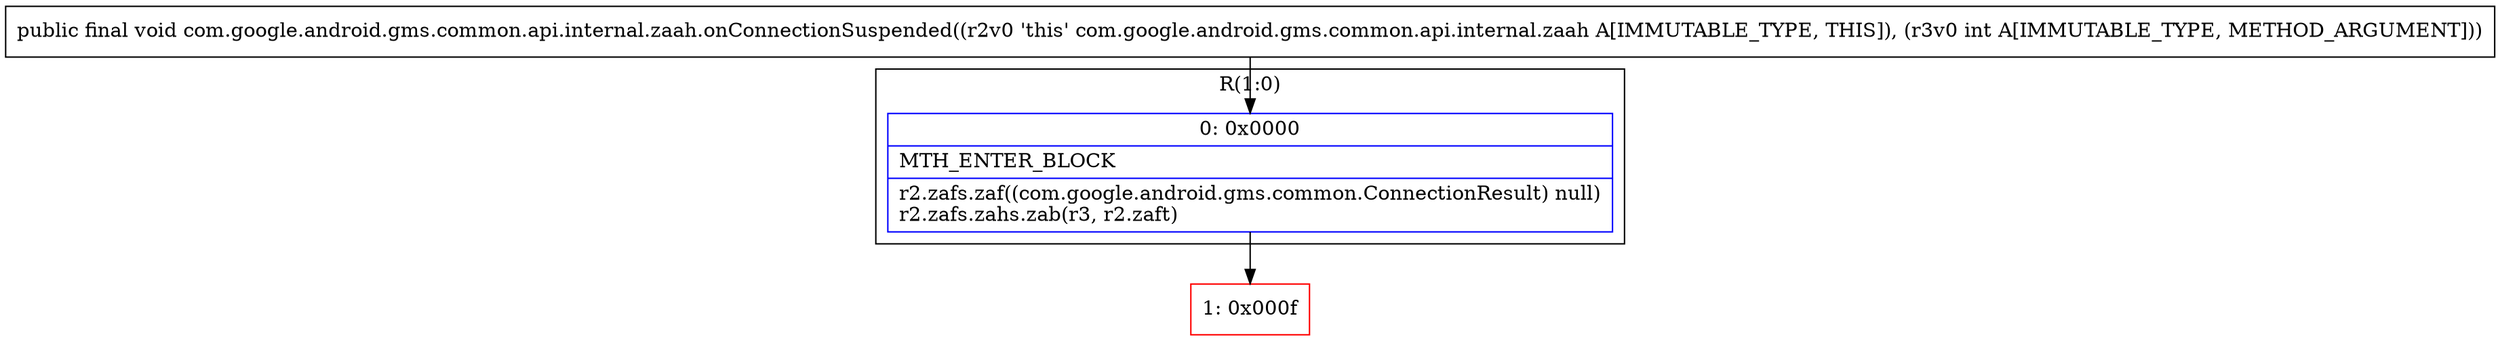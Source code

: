 digraph "CFG forcom.google.android.gms.common.api.internal.zaah.onConnectionSuspended(I)V" {
subgraph cluster_Region_577708888 {
label = "R(1:0)";
node [shape=record,color=blue];
Node_0 [shape=record,label="{0\:\ 0x0000|MTH_ENTER_BLOCK\l|r2.zafs.zaf((com.google.android.gms.common.ConnectionResult) null)\lr2.zafs.zahs.zab(r3, r2.zaft)\l}"];
}
Node_1 [shape=record,color=red,label="{1\:\ 0x000f}"];
MethodNode[shape=record,label="{public final void com.google.android.gms.common.api.internal.zaah.onConnectionSuspended((r2v0 'this' com.google.android.gms.common.api.internal.zaah A[IMMUTABLE_TYPE, THIS]), (r3v0 int A[IMMUTABLE_TYPE, METHOD_ARGUMENT])) }"];
MethodNode -> Node_0;
Node_0 -> Node_1;
}

